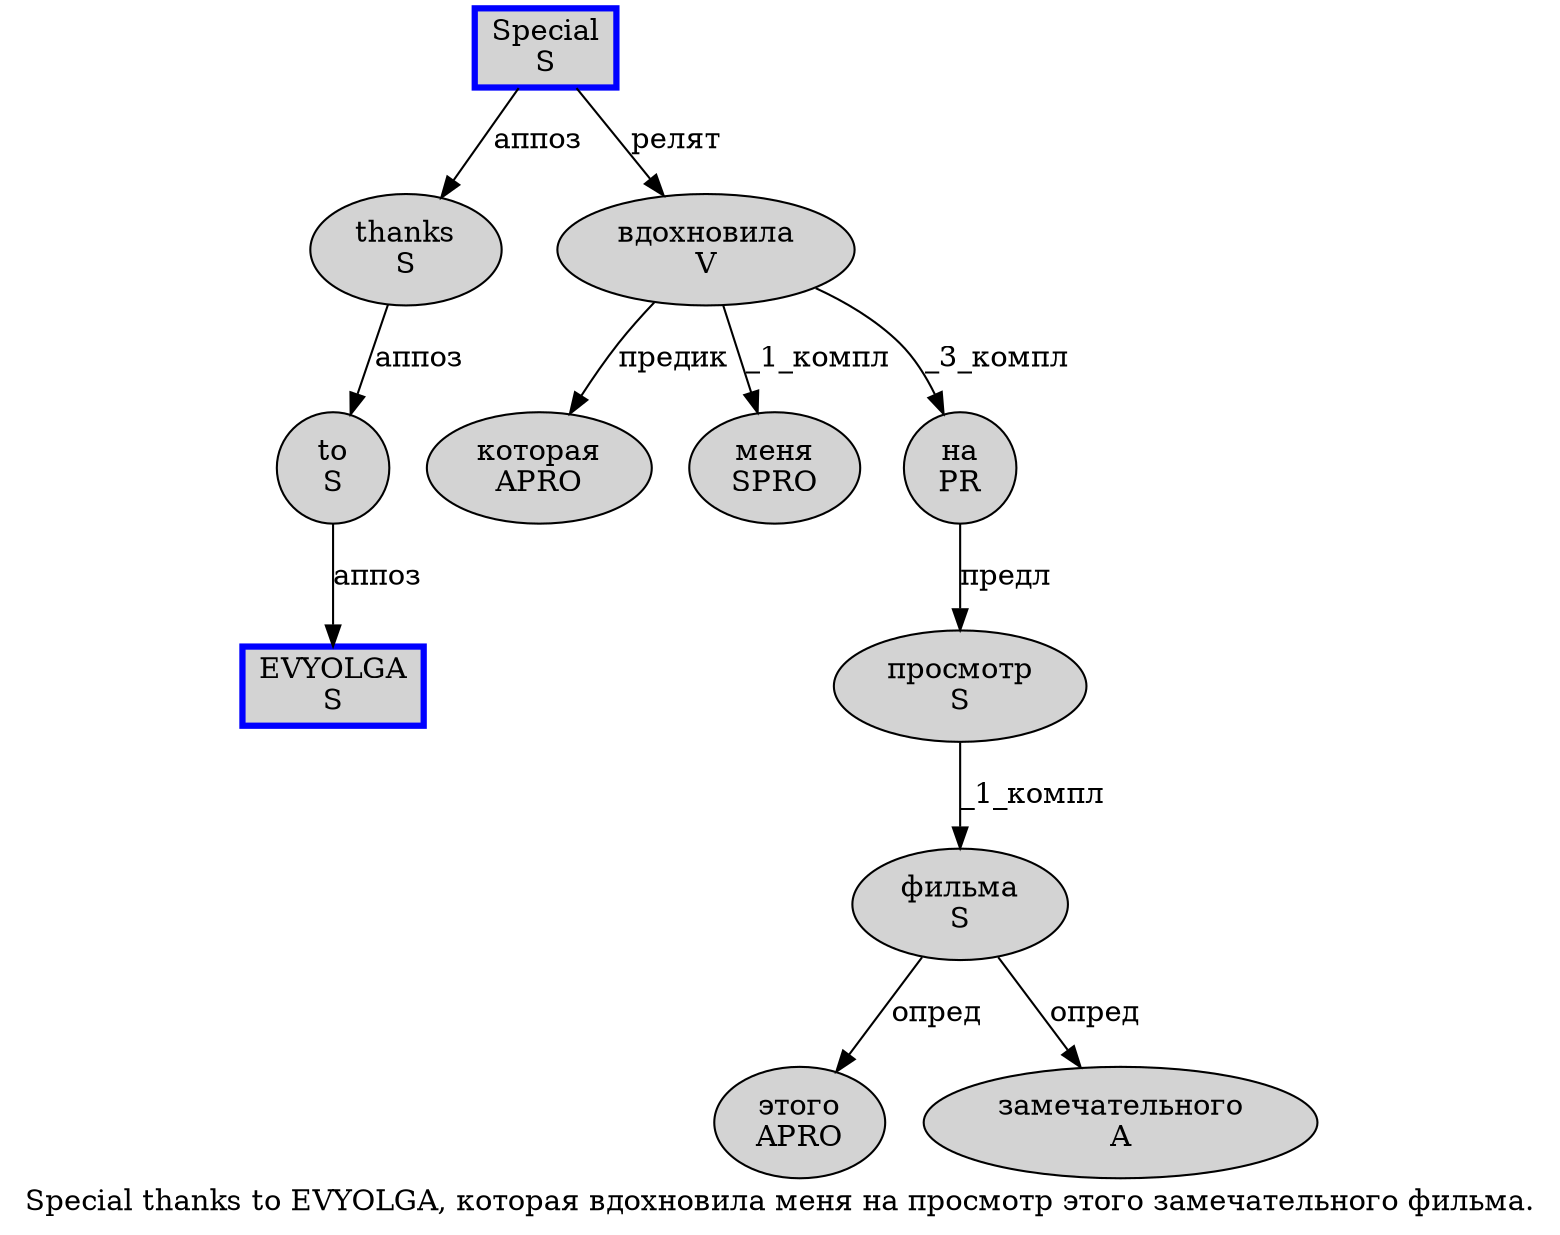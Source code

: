 digraph SENTENCE_392 {
	graph [label="Special thanks to EVYOLGA, которая вдохновила меня на просмотр этого замечательного фильма."]
	node [style=filled]
		0 [label="Special
S" color=blue fillcolor=lightgray penwidth=3 shape=box]
		1 [label="thanks
S" color="" fillcolor=lightgray penwidth=1 shape=ellipse]
		2 [label="to
S" color="" fillcolor=lightgray penwidth=1 shape=ellipse]
		3 [label="EVYOLGA
S" color=blue fillcolor=lightgray penwidth=3 shape=box]
		5 [label="которая
APRO" color="" fillcolor=lightgray penwidth=1 shape=ellipse]
		6 [label="вдохновила
V" color="" fillcolor=lightgray penwidth=1 shape=ellipse]
		7 [label="меня
SPRO" color="" fillcolor=lightgray penwidth=1 shape=ellipse]
		8 [label="на
PR" color="" fillcolor=lightgray penwidth=1 shape=ellipse]
		9 [label="просмотр
S" color="" fillcolor=lightgray penwidth=1 shape=ellipse]
		10 [label="этого
APRO" color="" fillcolor=lightgray penwidth=1 shape=ellipse]
		11 [label="замечательного
A" color="" fillcolor=lightgray penwidth=1 shape=ellipse]
		12 [label="фильма
S" color="" fillcolor=lightgray penwidth=1 shape=ellipse]
			0 -> 1 [label="аппоз"]
			0 -> 6 [label="релят"]
			1 -> 2 [label="аппоз"]
			6 -> 5 [label="предик"]
			6 -> 7 [label="_1_компл"]
			6 -> 8 [label="_3_компл"]
			8 -> 9 [label="предл"]
			12 -> 10 [label="опред"]
			12 -> 11 [label="опред"]
			9 -> 12 [label="_1_компл"]
			2 -> 3 [label="аппоз"]
}